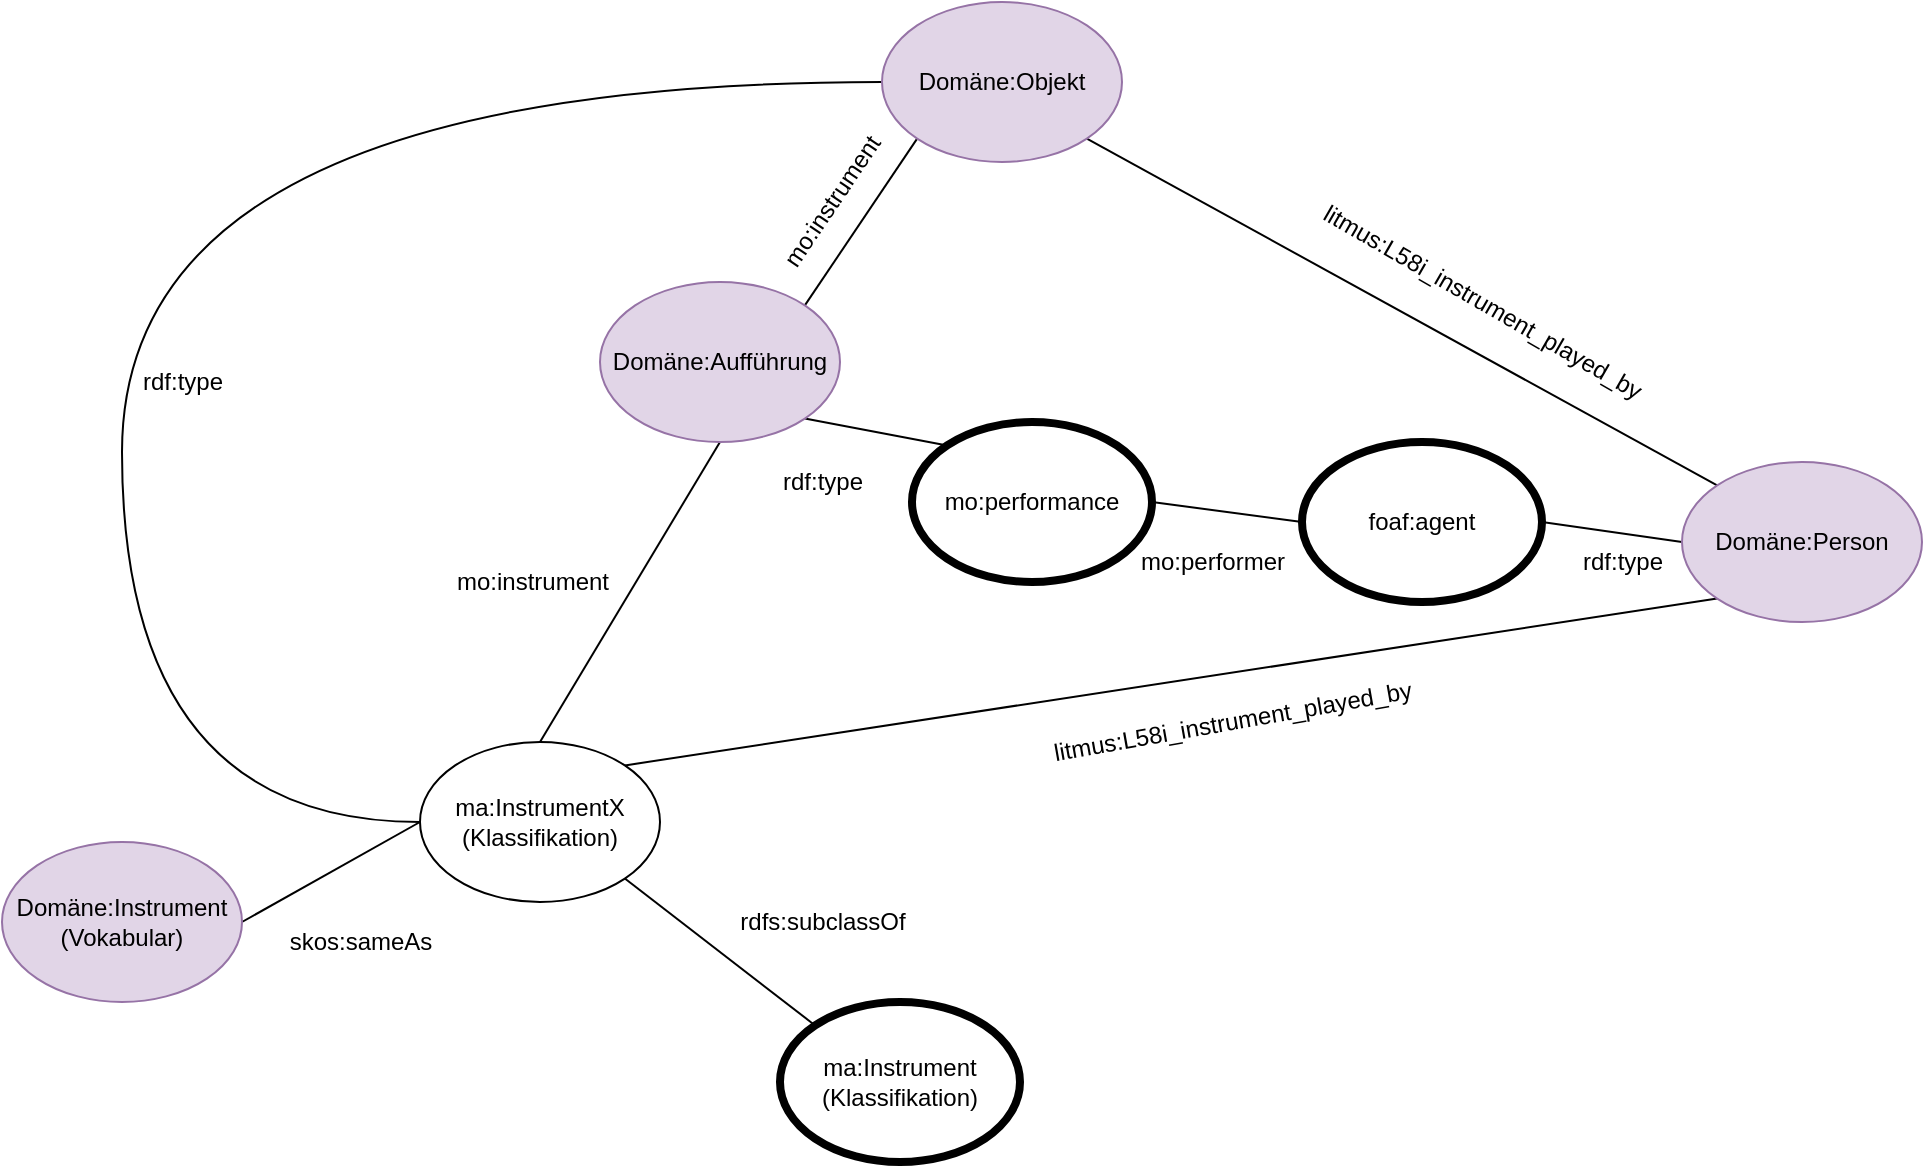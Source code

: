 <mxfile version="13.0.8" type="device"><diagram id="rZ2PwEW_QNEFfJLF4zQg" name="Page-1"><mxGraphModel dx="1773" dy="628" grid="1" gridSize="10" guides="1" tooltips="1" connect="1" arrows="1" fold="1" page="1" pageScale="1" pageWidth="827" pageHeight="1169" math="0" shadow="0"><root><mxCell id="0"/><mxCell id="1" parent="0"/><mxCell id="ipnYYao-t9TJA6yGNGF8-28" style="edgeStyle=none;rounded=0;orthogonalLoop=1;jettySize=auto;html=1;exitX=1;exitY=0.5;exitDx=0;exitDy=0;entryX=0;entryY=0.5;entryDx=0;entryDy=0;endArrow=none;endFill=0;" edge="1" parent="1" source="ipnYYao-t9TJA6yGNGF8-29" target="ipnYYao-t9TJA6yGNGF8-30"><mxGeometry relative="1" as="geometry"/></mxCell><mxCell id="ipnYYao-t9TJA6yGNGF8-29" value="mo:performance" style="ellipse;whiteSpace=wrap;html=1;strokeWidth=4;" vertex="1" parent="1"><mxGeometry x="195" y="780" width="120" height="80" as="geometry"/></mxCell><mxCell id="ipnYYao-t9TJA6yGNGF8-57" style="edgeStyle=none;rounded=0;orthogonalLoop=1;jettySize=auto;html=1;exitX=1;exitY=0.5;exitDx=0;exitDy=0;entryX=0;entryY=0.5;entryDx=0;entryDy=0;endArrow=none;endFill=0;" edge="1" parent="1" source="ipnYYao-t9TJA6yGNGF8-30" target="ipnYYao-t9TJA6yGNGF8-56"><mxGeometry relative="1" as="geometry"/></mxCell><mxCell id="ipnYYao-t9TJA6yGNGF8-30" value="foaf:agent" style="ellipse;whiteSpace=wrap;html=1;strokeWidth=4;" vertex="1" parent="1"><mxGeometry x="390" y="790" width="120" height="80" as="geometry"/></mxCell><mxCell id="ipnYYao-t9TJA6yGNGF8-34" style="orthogonalLoop=1;jettySize=auto;html=1;exitX=1;exitY=0.5;exitDx=0;exitDy=0;entryX=0;entryY=0.5;entryDx=0;entryDy=0;endArrow=none;endFill=0;rounded=0;" edge="1" parent="1" source="ipnYYao-t9TJA6yGNGF8-35" target="ipnYYao-t9TJA6yGNGF8-38"><mxGeometry relative="1" as="geometry"/></mxCell><mxCell id="ipnYYao-t9TJA6yGNGF8-35" value="Domäne:Instrument&lt;br&gt;(Vokabular)" style="ellipse;whiteSpace=wrap;html=1;fillColor=#e1d5e7;strokeColor=#9673a6;gradientColor=none;" vertex="1" parent="1"><mxGeometry x="-260" y="990" width="120" height="80" as="geometry"/></mxCell><mxCell id="ipnYYao-t9TJA6yGNGF8-36" style="rounded=0;orthogonalLoop=1;jettySize=auto;html=1;exitX=0.5;exitY=0;exitDx=0;exitDy=0;entryX=0.5;entryY=1;entryDx=0;entryDy=0;endArrow=none;endFill=0;" edge="1" parent="1" source="ipnYYao-t9TJA6yGNGF8-38" target="ipnYYao-t9TJA6yGNGF8-51"><mxGeometry relative="1" as="geometry"/></mxCell><mxCell id="ipnYYao-t9TJA6yGNGF8-37" style="edgeStyle=none;rounded=0;orthogonalLoop=1;jettySize=auto;html=1;exitX=1;exitY=0;exitDx=0;exitDy=0;endArrow=none;endFill=0;entryX=0;entryY=1;entryDx=0;entryDy=0;" edge="1" parent="1" source="ipnYYao-t9TJA6yGNGF8-38" target="ipnYYao-t9TJA6yGNGF8-56"><mxGeometry relative="1" as="geometry"><mxPoint x="460" y="930" as="targetPoint"/></mxGeometry></mxCell><mxCell id="ipnYYao-t9TJA6yGNGF8-62" style="rounded=0;orthogonalLoop=1;jettySize=auto;html=1;exitX=1;exitY=1;exitDx=0;exitDy=0;entryX=0;entryY=0;entryDx=0;entryDy=0;endArrow=none;endFill=0;" edge="1" parent="1" source="ipnYYao-t9TJA6yGNGF8-38" target="ipnYYao-t9TJA6yGNGF8-61"><mxGeometry relative="1" as="geometry"/></mxCell><mxCell id="ipnYYao-t9TJA6yGNGF8-38" value="ma:InstrumentX&lt;br&gt;(Klassifikation)" style="ellipse;whiteSpace=wrap;html=1;strokeWidth=1;" vertex="1" parent="1"><mxGeometry x="-51" y="940" width="120" height="80" as="geometry"/></mxCell><mxCell id="ipnYYao-t9TJA6yGNGF8-39" value="mo:instrument" style="text;html=1;align=center;verticalAlign=middle;resizable=0;points=[];autosize=1;" vertex="1" parent="1"><mxGeometry x="-40" y="850" width="90" height="20" as="geometry"/></mxCell><mxCell id="ipnYYao-t9TJA6yGNGF8-40" value="rdf:type" style="text;html=1;align=center;verticalAlign=middle;resizable=0;points=[];autosize=1;" vertex="1" parent="1"><mxGeometry x="120" y="800" width="60" height="20" as="geometry"/></mxCell><mxCell id="ipnYYao-t9TJA6yGNGF8-41" value="skos:sameAs" style="text;html=1;align=center;verticalAlign=middle;resizable=0;points=[];autosize=1;" vertex="1" parent="1"><mxGeometry x="-126" y="1030" width="90" height="20" as="geometry"/></mxCell><mxCell id="ipnYYao-t9TJA6yGNGF8-42" value="mo:performer" style="text;html=1;align=center;verticalAlign=middle;resizable=0;points=[];autosize=1;rotation=0;" vertex="1" parent="1"><mxGeometry x="300" y="840" width="90" height="20" as="geometry"/></mxCell><mxCell id="ipnYYao-t9TJA6yGNGF8-43" value="litmus:L58i_instrument_played_by" style="text;html=1;align=center;verticalAlign=middle;resizable=0;points=[];autosize=1;rotation=30;" vertex="1" parent="1"><mxGeometry x="380" y="710" width="200" height="20" as="geometry"/></mxCell><mxCell id="ipnYYao-t9TJA6yGNGF8-44" style="edgeStyle=none;rounded=0;orthogonalLoop=1;jettySize=auto;html=1;exitX=0;exitY=1;exitDx=0;exitDy=0;entryX=1;entryY=0;entryDx=0;entryDy=0;endArrow=none;endFill=0;" edge="1" parent="1" source="ipnYYao-t9TJA6yGNGF8-47" target="ipnYYao-t9TJA6yGNGF8-51"><mxGeometry relative="1" as="geometry"/></mxCell><mxCell id="ipnYYao-t9TJA6yGNGF8-53" style="edgeStyle=none;rounded=0;orthogonalLoop=1;jettySize=auto;html=1;exitX=1;exitY=1;exitDx=0;exitDy=0;endArrow=none;endFill=0;entryX=0;entryY=0;entryDx=0;entryDy=0;" edge="1" parent="1" source="ipnYYao-t9TJA6yGNGF8-47" target="ipnYYao-t9TJA6yGNGF8-56"><mxGeometry relative="1" as="geometry"><mxPoint x="310" y="760" as="targetPoint"/></mxGeometry></mxCell><mxCell id="ipnYYao-t9TJA6yGNGF8-58" style="edgeStyle=orthogonalEdgeStyle;rounded=0;orthogonalLoop=1;jettySize=auto;html=1;exitX=0;exitY=0.5;exitDx=0;exitDy=0;endArrow=none;endFill=0;entryX=0;entryY=0.5;entryDx=0;entryDy=0;curved=1;" edge="1" parent="1" source="ipnYYao-t9TJA6yGNGF8-47" target="ipnYYao-t9TJA6yGNGF8-38"><mxGeometry relative="1" as="geometry"><mxPoint x="-60" y="940" as="targetPoint"/><Array as="points"><mxPoint x="-200" y="610"/><mxPoint x="-200" y="980"/></Array></mxGeometry></mxCell><mxCell id="ipnYYao-t9TJA6yGNGF8-47" value="Domäne:Objekt" style="ellipse;whiteSpace=wrap;html=1;fillColor=#e1d5e7;strokeColor=#9673a6;" vertex="1" parent="1"><mxGeometry x="180" y="570" width="120" height="80" as="geometry"/></mxCell><mxCell id="ipnYYao-t9TJA6yGNGF8-52" style="edgeStyle=none;rounded=0;orthogonalLoop=1;jettySize=auto;html=1;exitX=1;exitY=1;exitDx=0;exitDy=0;entryX=0;entryY=0;entryDx=0;entryDy=0;endArrow=none;endFill=0;" edge="1" parent="1" source="ipnYYao-t9TJA6yGNGF8-51" target="ipnYYao-t9TJA6yGNGF8-29"><mxGeometry relative="1" as="geometry"/></mxCell><mxCell id="ipnYYao-t9TJA6yGNGF8-51" value="Domäne:Aufführung" style="ellipse;whiteSpace=wrap;html=1;fillColor=#e1d5e7;strokeColor=#9673a6;" vertex="1" parent="1"><mxGeometry x="39" y="710" width="120" height="80" as="geometry"/></mxCell><mxCell id="ipnYYao-t9TJA6yGNGF8-54" value="litmus:L58i_instrument_played_by" style="text;html=1;align=center;verticalAlign=middle;resizable=0;points=[];autosize=1;rotation=350;" vertex="1" parent="1"><mxGeometry x="255" y="920" width="200" height="20" as="geometry"/></mxCell><mxCell id="ipnYYao-t9TJA6yGNGF8-55" value="mo:instrument" style="text;html=1;align=center;verticalAlign=middle;resizable=0;points=[];autosize=1;rotation=304;" vertex="1" parent="1"><mxGeometry x="110" y="660" width="90" height="20" as="geometry"/></mxCell><mxCell id="ipnYYao-t9TJA6yGNGF8-56" value="Domäne:Person" style="ellipse;whiteSpace=wrap;html=1;fillColor=#e1d5e7;strokeColor=#9673a6;" vertex="1" parent="1"><mxGeometry x="580" y="800" width="120" height="80" as="geometry"/></mxCell><mxCell id="ipnYYao-t9TJA6yGNGF8-59" value="rdf:type" style="text;html=1;align=center;verticalAlign=middle;resizable=0;points=[];autosize=1;" vertex="1" parent="1"><mxGeometry x="-200" y="750" width="60" height="20" as="geometry"/></mxCell><mxCell id="ipnYYao-t9TJA6yGNGF8-61" value="ma:Instrument&lt;br&gt;(Klassifikation)" style="ellipse;whiteSpace=wrap;html=1;strokeWidth=4;" vertex="1" parent="1"><mxGeometry x="129" y="1070" width="120" height="80" as="geometry"/></mxCell><mxCell id="ipnYYao-t9TJA6yGNGF8-63" value="rdfs:subclassOf" style="text;html=1;align=center;verticalAlign=middle;resizable=0;points=[];autosize=1;" vertex="1" parent="1"><mxGeometry x="100" y="1020" width="100" height="20" as="geometry"/></mxCell><mxCell id="ipnYYao-t9TJA6yGNGF8-64" value="rdf:type" style="text;html=1;align=center;verticalAlign=middle;resizable=0;points=[];autosize=1;" vertex="1" parent="1"><mxGeometry x="520" y="840" width="60" height="20" as="geometry"/></mxCell></root></mxGraphModel></diagram></mxfile>